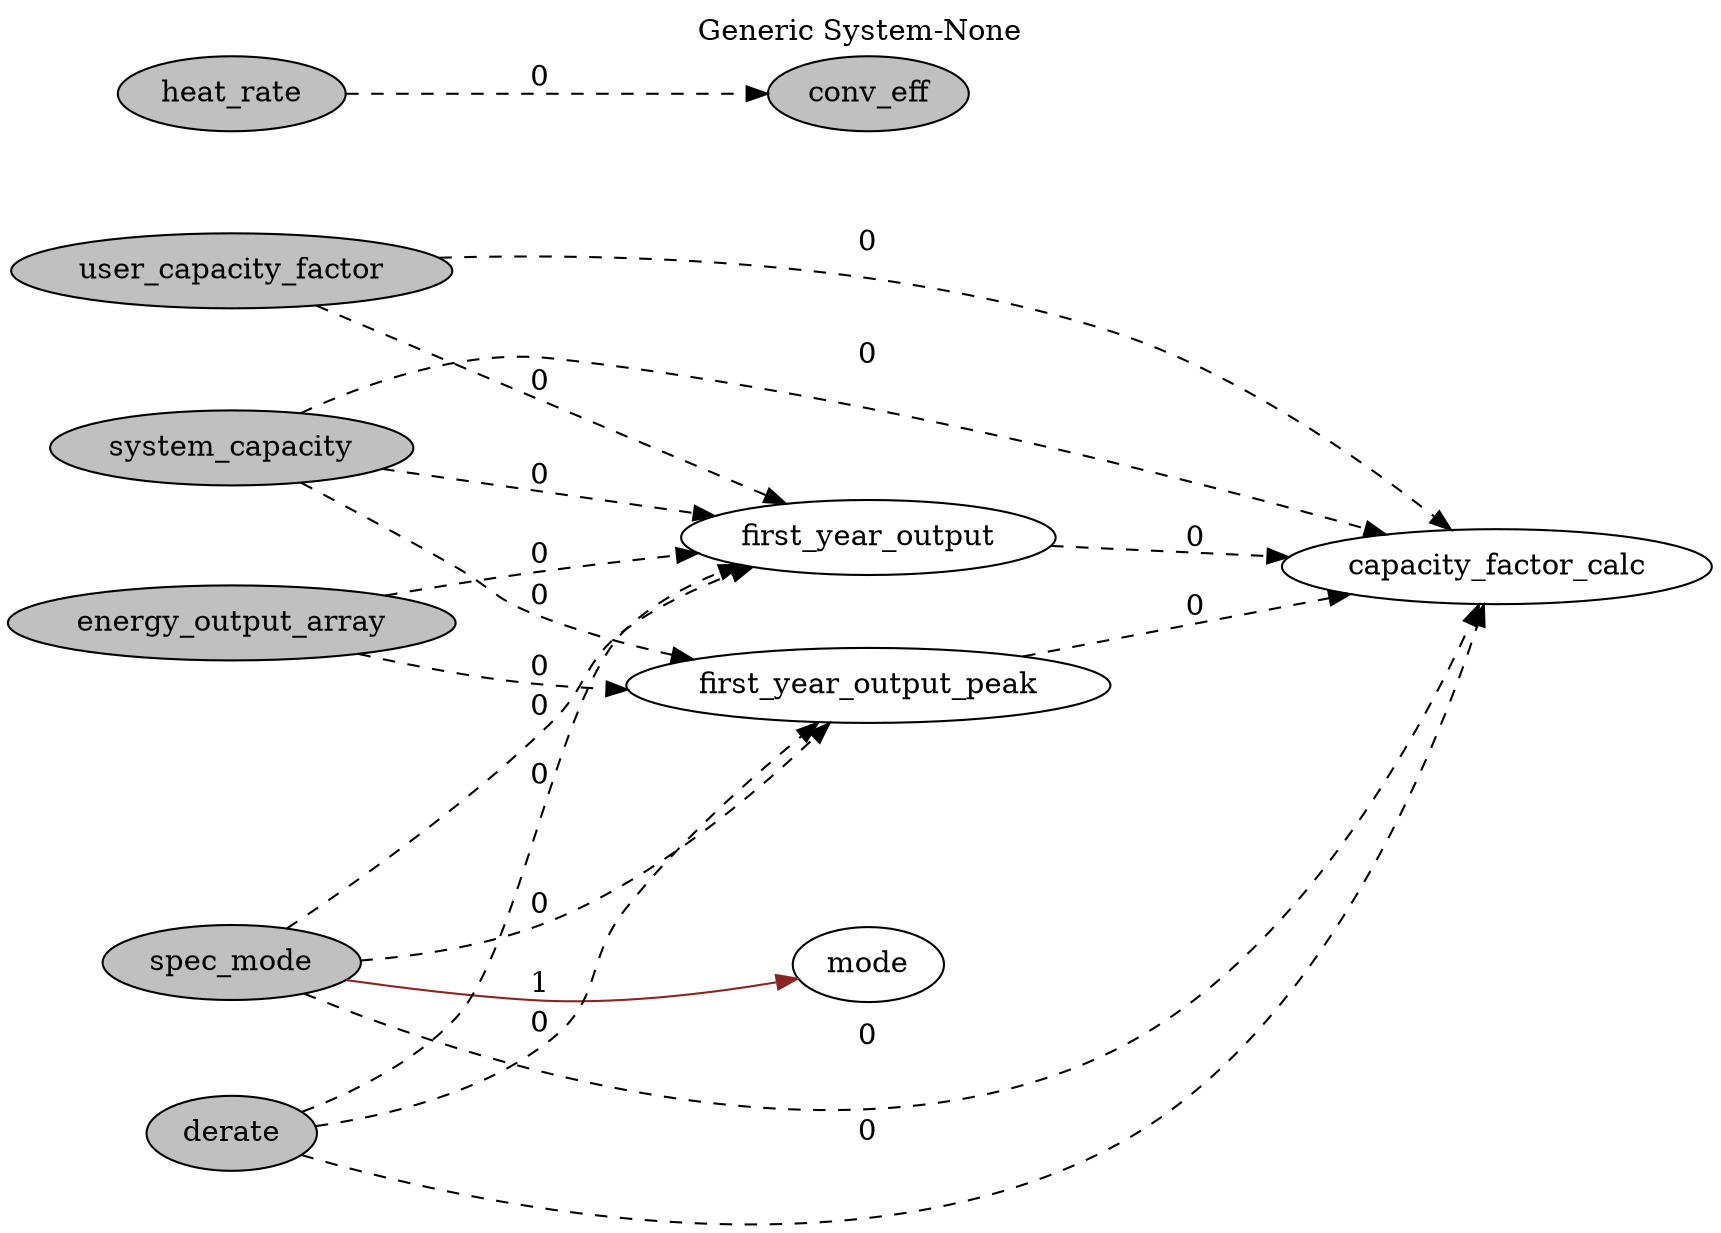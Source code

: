 digraph GenericSystem_None {
	label ="Generic System-None";
	labelloc=top;
	rankdir=LR;
	ranksep="1";
	"system_capacity" [style=filled, fillcolor=grey]
	"user_capacity_factor" [style=filled, fillcolor=grey]
	"spec_mode" [style=filled, fillcolor=grey]
	"derate" [style=filled, fillcolor=grey]
	"conv_eff" [style=filled, fillcolor=grey]
	"energy_output_array" [style=filled, fillcolor=grey]
	"heat_rate" [style=filled, fillcolor=grey]

	"system_capacity" -> "capacity_factor_calc" [label=0, style=dashed, color = black];
	"system_capacity" -> "first_year_output_peak" [label=0, style=dashed, color = black];
	"system_capacity" -> "first_year_output" [label=0, style=dashed, color = black];
	"user_capacity_factor" -> "capacity_factor_calc" [label=0, style=dashed, color = black];
	"user_capacity_factor" -> "first_year_output" [label=0, style=dashed, color = black];
	"spec_mode" -> "capacity_factor_calc" [label=0, style=dashed, color = black];
	"spec_mode" -> "first_year_output_peak" [label=0, style=dashed, color = black];
	"spec_mode" -> "first_year_output" [label=0, style=dashed, color = black];
	"spec_mode" -> "mode" [label=1, color = brown4];
	"derate" -> "capacity_factor_calc" [label=0, style=dashed, color = black];
	"derate" -> "first_year_output_peak" [label=0, style=dashed, color = black];
	"derate" -> "first_year_output" [label=0, style=dashed, color = black];
	"energy_output_array" -> "first_year_output_peak" [label=0, style=dashed, color = black];
	"energy_output_array" -> "first_year_output" [label=0, style=dashed, color = black];
	"heat_rate" -> "conv_eff" [label=0, style=dashed, color = black];
	"first_year_output" -> "capacity_factor_calc" [label=0, style=dashed, color = black];
	"first_year_output_peak" -> "capacity_factor_calc" [label=0, style=dashed, color = black];
}